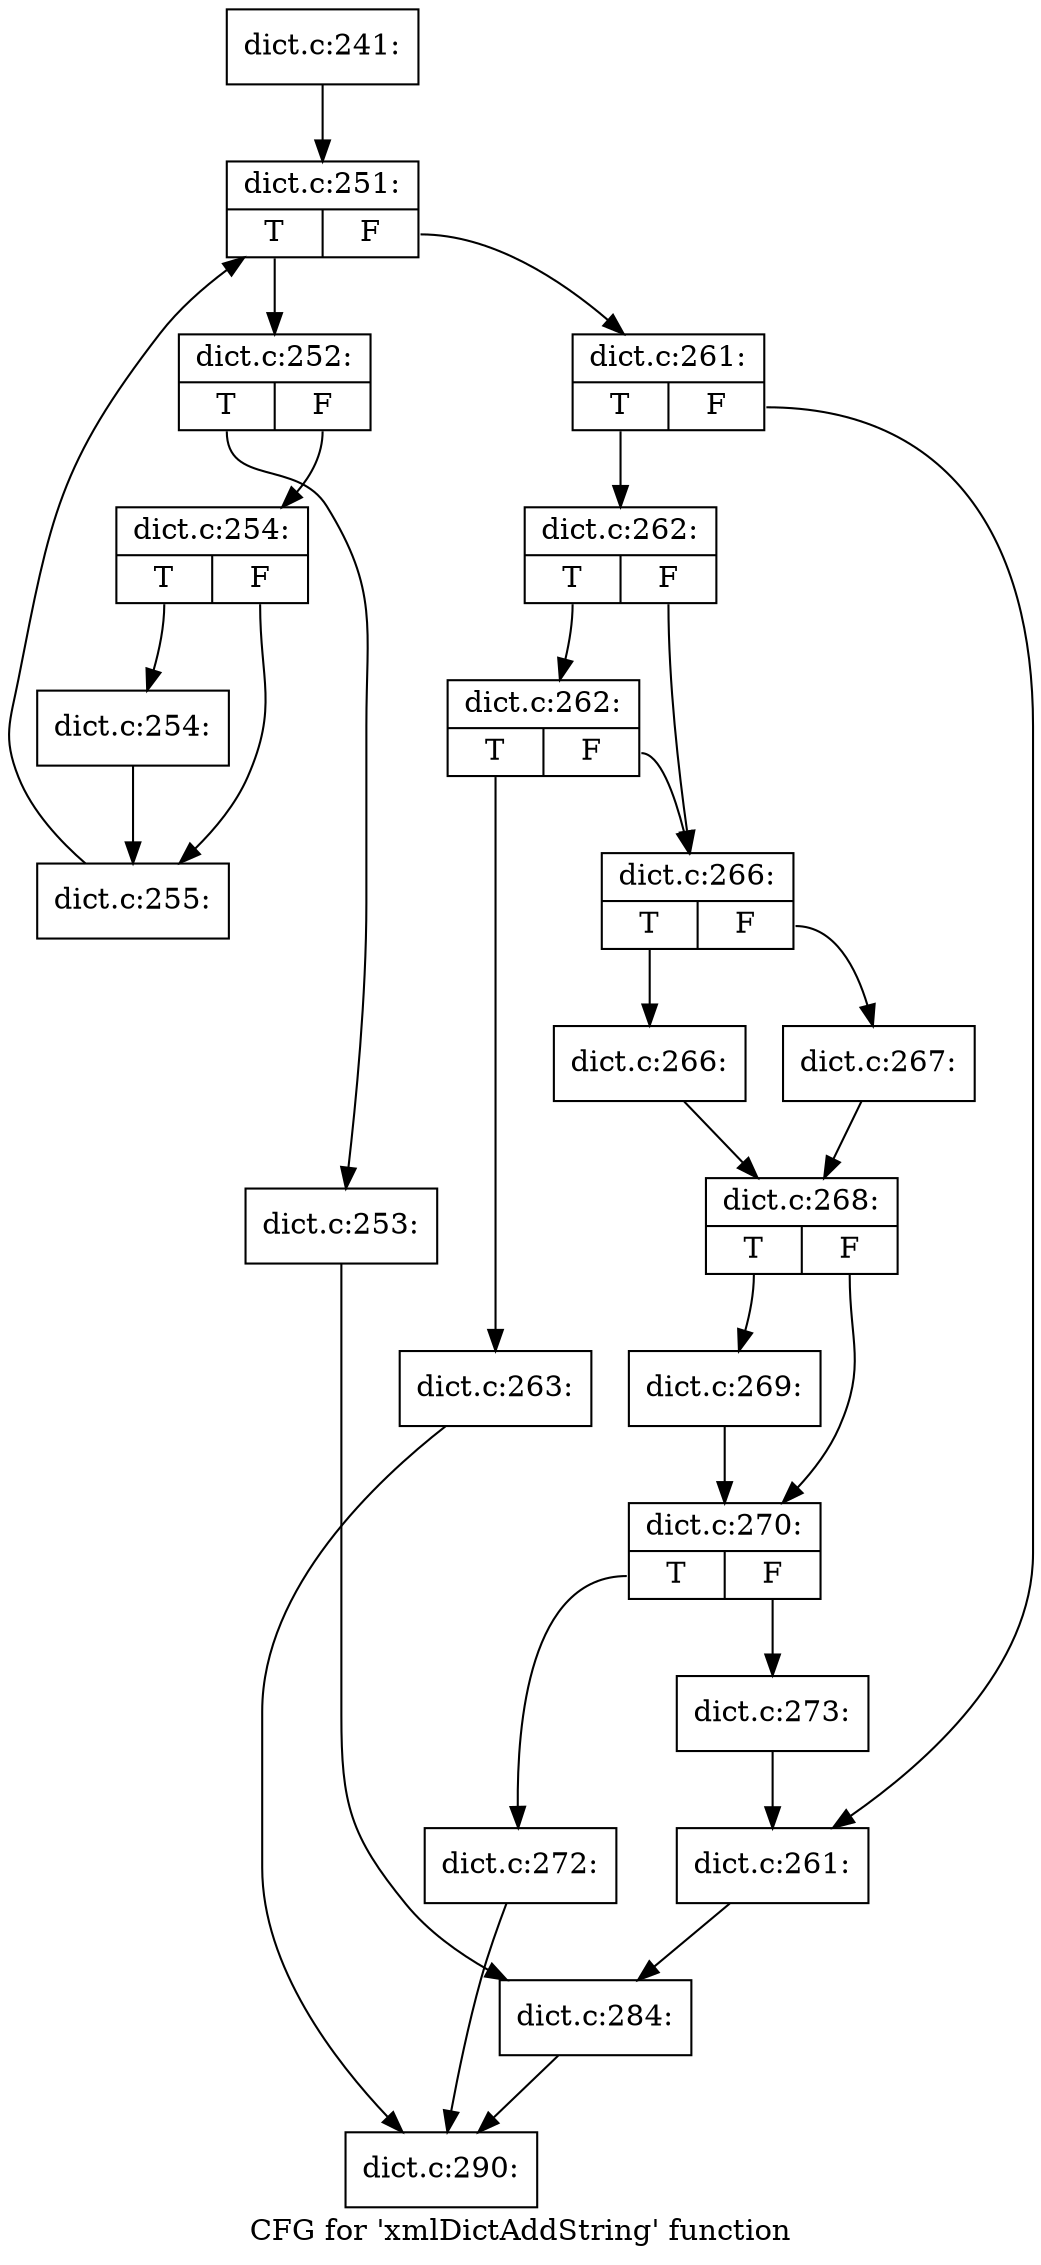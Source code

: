 digraph "CFG for 'xmlDictAddString' function" {
	label="CFG for 'xmlDictAddString' function";

	Node0x4934bf0 [shape=record,label="{dict.c:241:}"];
	Node0x4934bf0 -> Node0x4936c70;
	Node0x4936c70 [shape=record,label="{dict.c:251:|{<s0>T|<s1>F}}"];
	Node0x4936c70:s0 -> Node0x4937060;
	Node0x4936c70:s1 -> Node0x4936e90;
	Node0x4937060 [shape=record,label="{dict.c:252:|{<s0>T|<s1>F}}"];
	Node0x4937060:s0 -> Node0x4937220;
	Node0x4937060:s1 -> Node0x4937270;
	Node0x4937220 [shape=record,label="{dict.c:253:}"];
	Node0x4937220 -> Node0x4937870;
	Node0x4937270 [shape=record,label="{dict.c:254:|{<s0>T|<s1>F}}"];
	Node0x4937270:s0 -> Node0x49382d0;
	Node0x4937270:s1 -> Node0x4938320;
	Node0x49382d0 [shape=record,label="{dict.c:254:}"];
	Node0x49382d0 -> Node0x4938320;
	Node0x4938320 [shape=record,label="{dict.c:255:}"];
	Node0x4938320 -> Node0x4936c70;
	Node0x4936e90 [shape=record,label="{dict.c:261:|{<s0>T|<s1>F}}"];
	Node0x4936e90:s0 -> Node0x4939180;
	Node0x4936e90:s1 -> Node0x49391d0;
	Node0x4939180 [shape=record,label="{dict.c:262:|{<s0>T|<s1>F}}"];
	Node0x4939180:s0 -> Node0x4939630;
	Node0x4939180:s1 -> Node0x49395e0;
	Node0x4939630 [shape=record,label="{dict.c:262:|{<s0>T|<s1>F}}"];
	Node0x4939630:s0 -> Node0x4939590;
	Node0x4939630:s1 -> Node0x49395e0;
	Node0x4939590 [shape=record,label="{dict.c:263:}"];
	Node0x4939590 -> Node0x4930e90;
	Node0x49395e0 [shape=record,label="{dict.c:266:|{<s0>T|<s1>F}}"];
	Node0x49395e0:s0 -> Node0x493a020;
	Node0x49395e0:s1 -> Node0x493a0c0;
	Node0x493a020 [shape=record,label="{dict.c:266:}"];
	Node0x493a020 -> Node0x493a070;
	Node0x493a0c0 [shape=record,label="{dict.c:267:}"];
	Node0x493a0c0 -> Node0x493a070;
	Node0x493a070 [shape=record,label="{dict.c:268:|{<s0>T|<s1>F}}"];
	Node0x493a070:s0 -> Node0x493a820;
	Node0x493a070:s1 -> Node0x493a870;
	Node0x493a820 [shape=record,label="{dict.c:269:}"];
	Node0x493a820 -> Node0x493a870;
	Node0x493a870 [shape=record,label="{dict.c:270:|{<s0>T|<s1>F}}"];
	Node0x493a870:s0 -> Node0x493b480;
	Node0x493a870:s1 -> Node0x493b4d0;
	Node0x493b480 [shape=record,label="{dict.c:272:}"];
	Node0x493b480 -> Node0x4930e90;
	Node0x493b4d0 [shape=record,label="{dict.c:273:}"];
	Node0x493b4d0 -> Node0x49391d0;
	Node0x49391d0 [shape=record,label="{dict.c:261:}"];
	Node0x49391d0 -> Node0x4937870;
	Node0x4937870 [shape=record,label="{dict.c:284:}"];
	Node0x4937870 -> Node0x4930e90;
	Node0x4930e90 [shape=record,label="{dict.c:290:}"];
}

